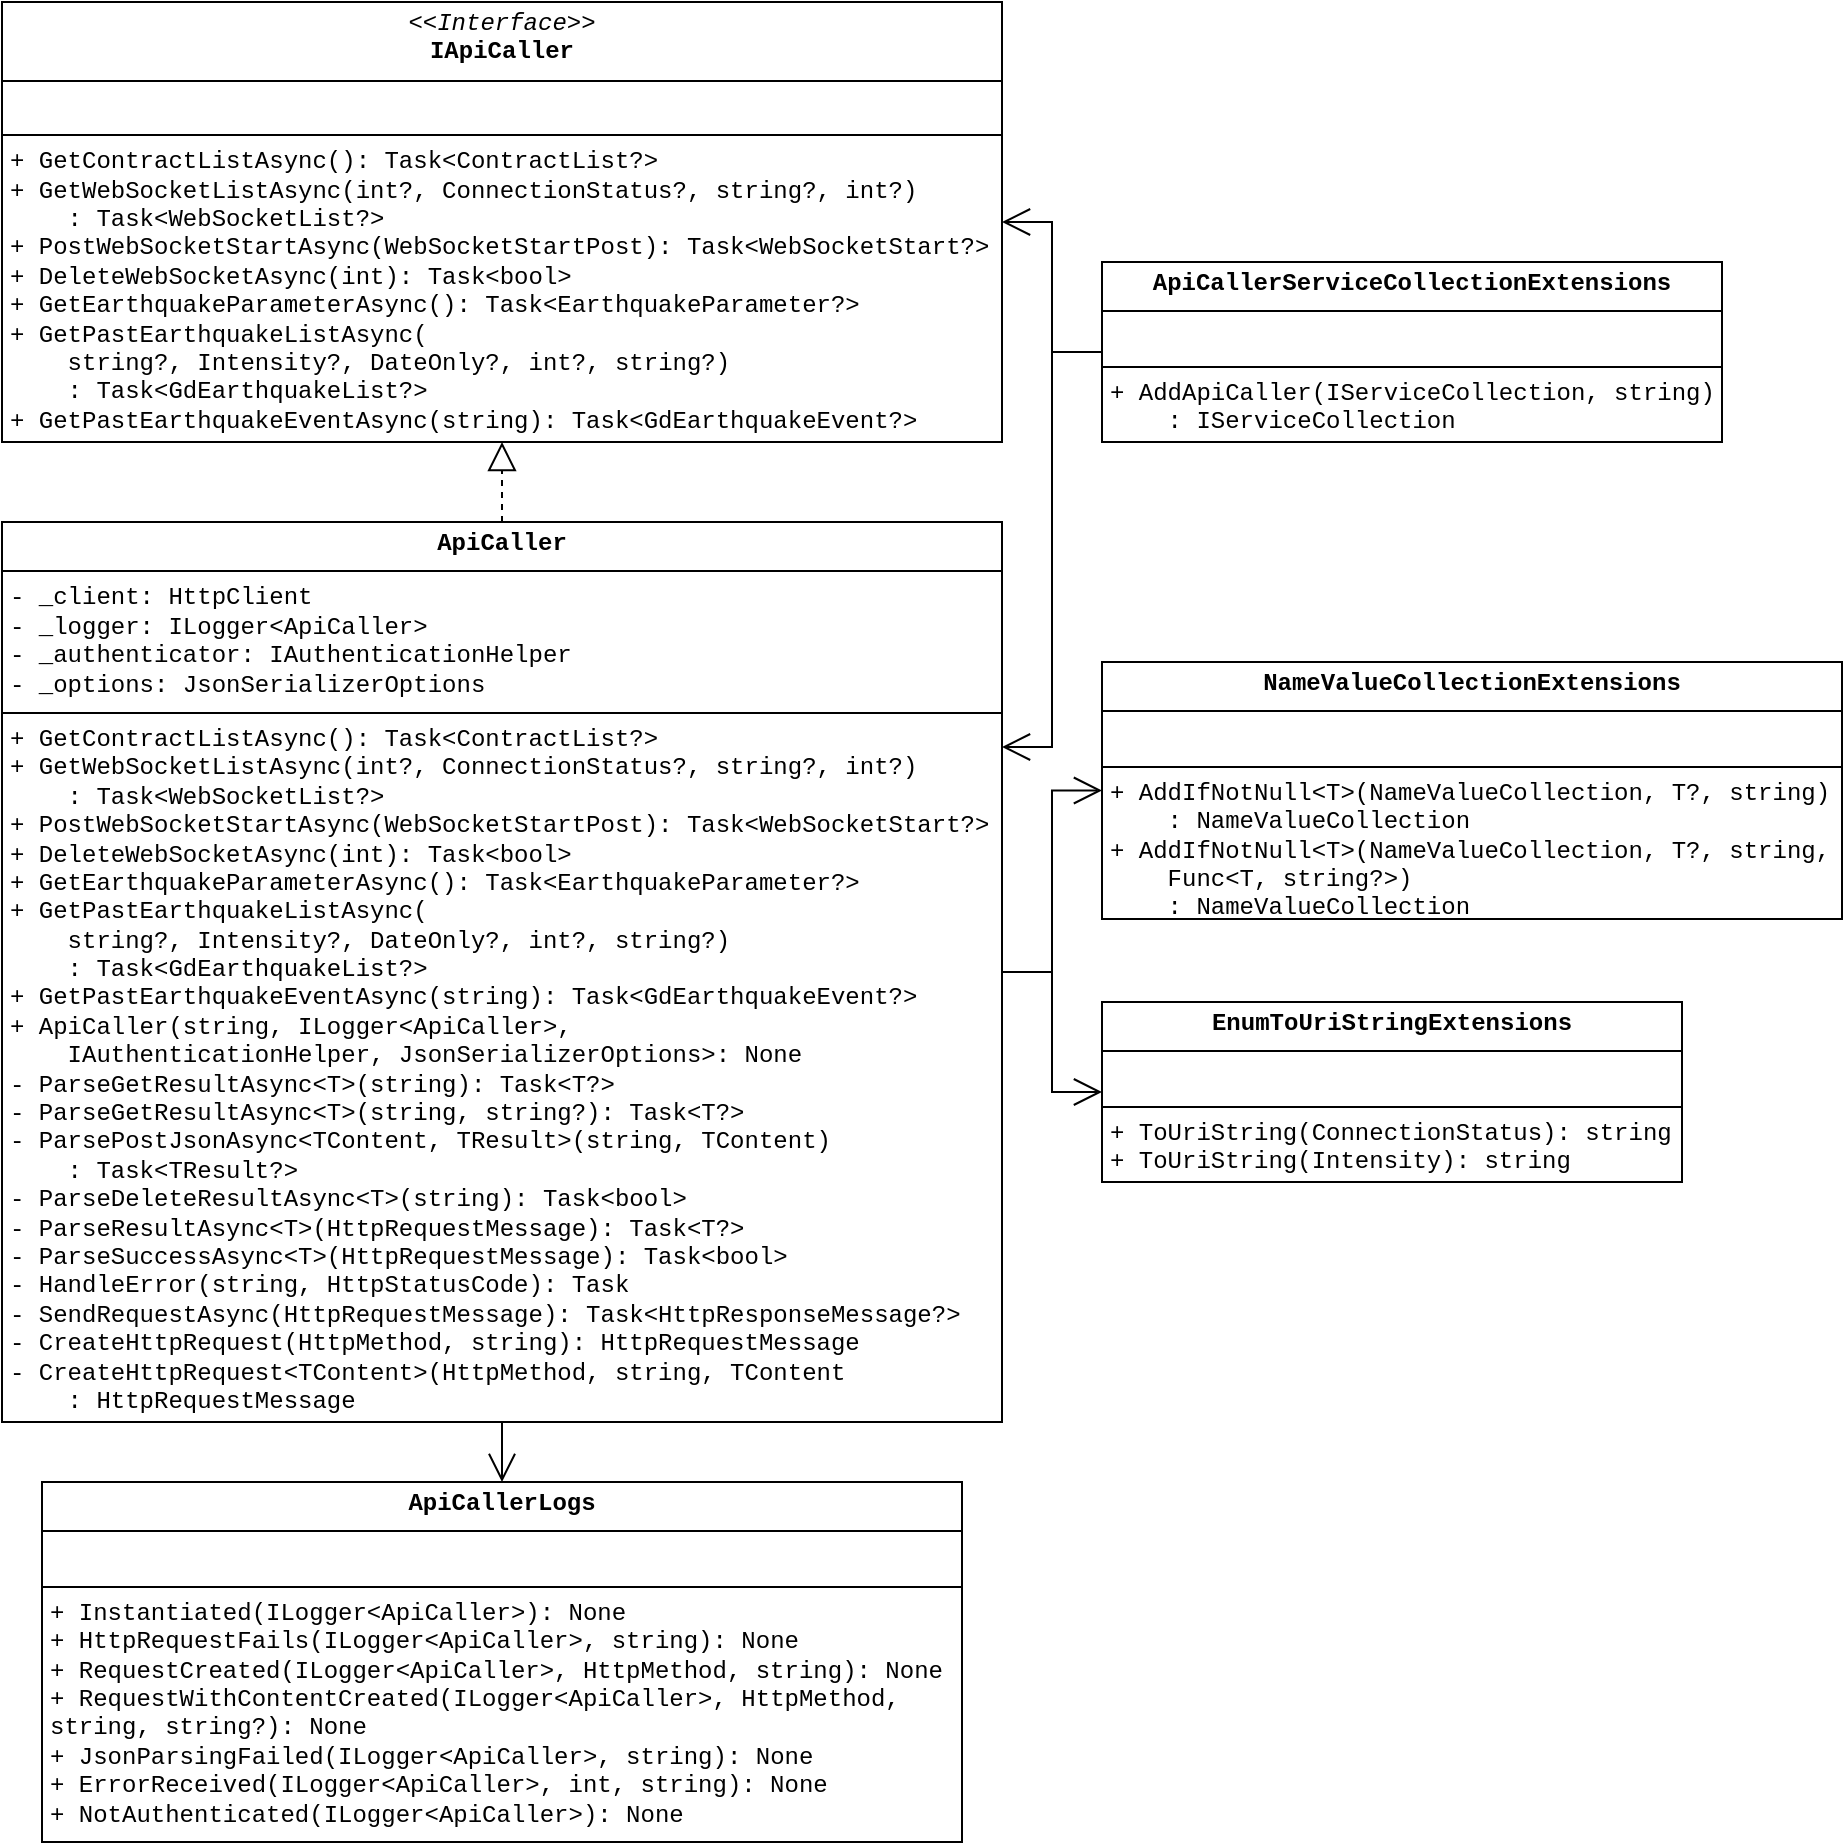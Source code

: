 <mxfile version="26.0.16">
  <diagram id="C5RBs43oDa-KdzZeNtuy" name="Page-1">
    <mxGraphModel dx="3059" dy="1032" grid="1" gridSize="10" guides="1" tooltips="1" connect="1" arrows="1" fold="1" page="1" pageScale="1" pageWidth="827" pageHeight="1169" math="0" shadow="0">
      <root>
        <mxCell id="WIyWlLk6GJQsqaUBKTNV-0" />
        <mxCell id="WIyWlLk6GJQsqaUBKTNV-1" parent="WIyWlLk6GJQsqaUBKTNV-0" />
        <mxCell id="iDxR7NSyhmdjJ9KRdK6U-24" value="&lt;p style=&quot;margin:0px;margin-top:4px;text-align:center;&quot;&gt;&lt;b&gt;ApiCallerLogs&lt;/b&gt;&lt;/p&gt;&lt;hr size=&quot;1&quot; style=&quot;border-style:solid;&quot;&gt;&lt;p style=&quot;margin:0px;margin-left:4px;&quot;&gt;&lt;br&gt;&lt;/p&gt;&lt;hr size=&quot;1&quot; style=&quot;border-style:solid;&quot;&gt;&lt;p style=&quot;margin:0px;margin-left:4px;&quot;&gt;+ Instantiated(ILogger&amp;lt;ApiCaller&amp;gt;): None&lt;/p&gt;&lt;p style=&quot;margin:0px;margin-left:4px;&quot;&gt;+ HttpRequestFails(&lt;span style=&quot;background-color: transparent; color: light-dark(rgb(0, 0, 0), rgb(255, 255, 255));&quot;&gt;ILogger&amp;lt;ApiCaller&amp;gt;, string): None&lt;/span&gt;&lt;/p&gt;&lt;p style=&quot;margin:0px;margin-left:4px;&quot;&gt;&lt;span style=&quot;background-color: transparent; color: light-dark(rgb(0, 0, 0), rgb(255, 255, 255));&quot;&gt;+ RequestCreated(&lt;/span&gt;&lt;span style=&quot;background-color: transparent; color: light-dark(rgb(0, 0, 0), rgb(255, 255, 255));&quot;&gt;ILogger&amp;lt;ApiCaller&amp;gt;, HttpMethod, string): None&lt;/span&gt;&lt;/p&gt;&lt;p style=&quot;margin:0px;margin-left:4px;&quot;&gt;&lt;span style=&quot;background-color: transparent; color: light-dark(rgb(0, 0, 0), rgb(255, 255, 255));&quot;&gt;+ RequestWithContentCreated(&lt;/span&gt;&lt;span style=&quot;background-color: transparent; color: light-dark(rgb(0, 0, 0), rgb(255, 255, 255));&quot;&gt;ILogger&amp;lt;ApiCaller&amp;gt;, HttpMethod, string, string?): None&lt;/span&gt;&lt;/p&gt;&lt;p style=&quot;margin:0px;margin-left:4px;&quot;&gt;&lt;span style=&quot;background-color: transparent; color: light-dark(rgb(0, 0, 0), rgb(255, 255, 255));&quot;&gt;+ JsonParsingFailed(&lt;/span&gt;&lt;span style=&quot;background-color: transparent; color: light-dark(rgb(0, 0, 0), rgb(255, 255, 255));&quot;&gt;ILogger&amp;lt;ApiCaller&amp;gt;, string): None&lt;/span&gt;&lt;/p&gt;&lt;p style=&quot;margin:0px;margin-left:4px;&quot;&gt;&lt;span style=&quot;background-color: transparent; color: light-dark(rgb(0, 0, 0), rgb(255, 255, 255));&quot;&gt;+ ErrorReceived(&lt;/span&gt;&lt;span style=&quot;background-color: transparent; color: light-dark(rgb(0, 0, 0), rgb(255, 255, 255));&quot;&gt;ILogger&amp;lt;ApiCaller&amp;gt;, int, string): None&lt;/span&gt;&lt;/p&gt;&lt;p style=&quot;margin:0px;margin-left:4px;&quot;&gt;&lt;span style=&quot;background-color: transparent; color: light-dark(rgb(0, 0, 0), rgb(255, 255, 255));&quot;&gt;+ NotAuthenticated(&lt;/span&gt;&lt;span style=&quot;background-color: transparent; color: light-dark(rgb(0, 0, 0), rgb(255, 255, 255));&quot;&gt;ILogger&amp;lt;ApiCaller&amp;gt;): None&lt;/span&gt;&lt;/p&gt;" style="verticalAlign=top;align=left;overflow=fill;html=1;whiteSpace=wrap;fontFamily=Courier New;" parent="WIyWlLk6GJQsqaUBKTNV-1" vertex="1">
          <mxGeometry x="-1610" y="760" width="460" height="180" as="geometry" />
        </mxCell>
        <mxCell id="ZXIbhLiGtZiZPt0HfrPu-0" value="&lt;p style=&quot;margin:0px;margin-top:4px;text-align:center;&quot;&gt;&lt;i&gt;&amp;lt;&amp;lt;Interface&amp;gt;&amp;gt;&lt;/i&gt;&lt;br&gt;&lt;b&gt;IApiCaller&lt;/b&gt;&lt;/p&gt;&lt;hr size=&quot;1&quot; style=&quot;border-style:solid;&quot;&gt;&lt;p style=&quot;margin:0px;margin-left:4px;&quot;&gt;&lt;br&gt;&lt;/p&gt;&lt;hr size=&quot;1&quot; style=&quot;border-style:solid;&quot;&gt;&lt;p style=&quot;margin:0px;margin-left:4px;&quot;&gt;+ GetContractListAsync(): Task&amp;lt;ContractList?&amp;gt;&lt;/p&gt;&lt;p style=&quot;margin:0px;margin-left:4px;&quot;&gt;+ GetWebSocketListAsync(int?, ConnectionStatus?, string?, int?)&lt;/p&gt;&lt;p style=&quot;margin:0px;margin-left:4px;&quot;&gt;&amp;nbsp; &amp;nbsp; : Task&amp;lt;WebSocketList?&amp;gt;&lt;/p&gt;&lt;p style=&quot;margin:0px;margin-left:4px;&quot;&gt;+ PostWebSocketStartAsync(WebSocketStartPost): Task&amp;lt;WebSocketStart?&amp;gt;&lt;/p&gt;&lt;p style=&quot;margin:0px;margin-left:4px;&quot;&gt;+ DeleteWebSocketAsync(int): Task&amp;lt;bool&amp;gt;&lt;/p&gt;&lt;p style=&quot;margin:0px;margin-left:4px;&quot;&gt;+ GetEarthquakeParameterAsync(): Task&amp;lt;EarthquakeParameter?&amp;gt;&lt;/p&gt;&lt;p style=&quot;margin:0px;margin-left:4px;&quot;&gt;+ GetPastEarthquakeListAsync(&lt;/p&gt;&lt;p style=&quot;margin:0px;margin-left:4px;&quot;&gt;&amp;nbsp; &amp;nbsp; string?,&amp;nbsp;&lt;span style=&quot;background-color: transparent; color: light-dark(rgb(0, 0, 0), rgb(255, 255, 255));&quot;&gt;Intensity?, DateOnly?, int?, string?)&lt;/span&gt;&lt;/p&gt;&lt;p style=&quot;margin:0px;margin-left:4px;&quot;&gt;&lt;span style=&quot;background-color: transparent; color: light-dark(rgb(0, 0, 0), rgb(255, 255, 255));&quot;&gt;&amp;nbsp; &amp;nbsp; : Task&amp;lt;GdEarthquakeList?&amp;gt;&lt;/span&gt;&lt;/p&gt;&lt;p style=&quot;margin:0px;margin-left:4px;&quot;&gt;+ GetPastEarthquakeEventAsync(string): Task&amp;lt;GdEarthquakeEvent?&amp;gt;&lt;/p&gt;" style="verticalAlign=top;align=left;overflow=fill;html=1;whiteSpace=wrap;fontFamily=Courier New;" vertex="1" parent="WIyWlLk6GJQsqaUBKTNV-1">
          <mxGeometry x="-1630" y="20" width="500" height="220" as="geometry" />
        </mxCell>
        <mxCell id="ZXIbhLiGtZiZPt0HfrPu-1" value="&lt;p style=&quot;margin:0px;margin-top:4px;text-align:center;&quot;&gt;&lt;b&gt;ApiCaller&lt;/b&gt;&lt;/p&gt;&lt;hr size=&quot;1&quot; style=&quot;border-style:solid;&quot;&gt;&lt;p style=&quot;margin:0px;margin-left:4px;&quot;&gt;- _client: HttpClient&lt;/p&gt;&lt;p style=&quot;margin:0px;margin-left:4px;&quot;&gt;- _logger: ILogger&amp;lt;ApiCaller&amp;gt;&lt;/p&gt;&lt;p style=&quot;margin:0px;margin-left:4px;&quot;&gt;- _authenticator: IAuthenticationHelper&lt;/p&gt;&lt;p style=&quot;margin:0px;margin-left:4px;&quot;&gt;- _options: JsonSerializerOptions&lt;/p&gt;&lt;hr size=&quot;1&quot; style=&quot;border-style:solid;&quot;&gt;&lt;p style=&quot;margin:0px;margin-left:4px;&quot;&gt;+ GetContractListAsync(): Task&amp;lt;ContractList?&amp;gt;&lt;/p&gt;&lt;p style=&quot;margin:0px;margin-left:4px;&quot;&gt;+ GetWebSocketListAsync(int?, ConnectionStatus?, string?, int?)&lt;/p&gt;&lt;p style=&quot;margin:0px;margin-left:4px;&quot;&gt;&amp;nbsp; &amp;nbsp; : Task&amp;lt;WebSocketList?&amp;gt;&lt;/p&gt;&lt;p style=&quot;margin:0px;margin-left:4px;&quot;&gt;+ PostWebSocketStartAsync(WebSocketStartPost): Task&amp;lt;WebSocketStart?&amp;gt;&lt;/p&gt;&lt;p style=&quot;margin:0px;margin-left:4px;&quot;&gt;+ DeleteWebSocketAsync(int): Task&amp;lt;bool&amp;gt;&lt;/p&gt;&lt;p style=&quot;margin:0px;margin-left:4px;&quot;&gt;+ GetEarthquakeParameterAsync(): Task&amp;lt;EarthquakeParameter?&amp;gt;&lt;/p&gt;&lt;p style=&quot;margin:0px;margin-left:4px;&quot;&gt;+ GetPastEarthquakeListAsync(&lt;/p&gt;&lt;p style=&quot;margin:0px;margin-left:4px;&quot;&gt;&amp;nbsp; &amp;nbsp; string?, Intensity?, DateOnly?, int?, string?)&lt;/p&gt;&lt;p style=&quot;margin:0px;margin-left:4px;&quot;&gt;&amp;nbsp; &amp;nbsp; : Task&amp;lt;GdEarthquakeList?&amp;gt;&lt;/p&gt;&lt;p style=&quot;margin:0px;margin-left:4px;&quot;&gt;+ GetPastEarthquakeEventAsync(string): Task&amp;lt;GdEarthquakeEvent?&amp;gt;&lt;/p&gt;&lt;p style=&quot;margin:0px;margin-left:4px;&quot;&gt;+ ApiCaller(string, ILogger&amp;lt;ApiCaller&amp;gt;,&lt;/p&gt;&lt;p style=&quot;margin:0px;margin-left:4px;&quot;&gt;&lt;span style=&quot;background-color: transparent; color: light-dark(rgb(0, 0, 0), rgb(255, 255, 255));&quot;&gt;&amp;nbsp; &amp;nbsp; IAuthenticationHelper, JsonSerializerOptions&amp;gt;: None&lt;/span&gt;&lt;/p&gt;&lt;p style=&quot;margin:0px;margin-left:4px;&quot;&gt;- ParseGetResultAsync&amp;lt;T&amp;gt;(string): Task&amp;lt;T?&amp;gt;&lt;/p&gt;&lt;p style=&quot;margin:0px;margin-left:4px;&quot;&gt;- ParseGetResultAsync&amp;lt;T&amp;gt;(string, string?): Task&amp;lt;T?&amp;gt;&lt;/p&gt;&lt;p style=&quot;margin:0px;margin-left:4px;&quot;&gt;- ParsePostJsonAsync&amp;lt;TContent, TResult&amp;gt;(string, TContent)&lt;/p&gt;&lt;p style=&quot;margin:0px;margin-left:4px;&quot;&gt;&amp;nbsp; &amp;nbsp; : Task&amp;lt;TResult?&amp;gt;&lt;/p&gt;&lt;p style=&quot;margin:0px;margin-left:4px;&quot;&gt;- ParseDeleteResultAsync&amp;lt;T&amp;gt;(string): Task&amp;lt;bool&amp;gt;&lt;/p&gt;&lt;p style=&quot;margin:0px;margin-left:4px;&quot;&gt;- ParseResultAsync&amp;lt;T&amp;gt;(HttpRequestMessage): Task&amp;lt;T?&amp;gt;&lt;/p&gt;&lt;p style=&quot;margin:0px;margin-left:4px;&quot;&gt;- ParseSuccessAsync&amp;lt;T&amp;gt;(HttpRequestMessage): Task&amp;lt;bool&amp;gt;&lt;/p&gt;&lt;p style=&quot;margin:0px;margin-left:4px;&quot;&gt;- HandleError(string, HttpStatusCode): Task&lt;/p&gt;&lt;p style=&quot;margin:0px;margin-left:4px;&quot;&gt;- SendRequestAsync(HttpRequestMessage): Task&amp;lt;HttpResponseMessage?&amp;gt;&lt;/p&gt;&lt;p style=&quot;margin:0px;margin-left:4px;&quot;&gt;- CreateHttpRequest(HttpMethod, string): HttpRequestMessage&lt;/p&gt;&lt;p style=&quot;margin:0px;margin-left:4px;&quot;&gt;- CreateHttpRequest&amp;lt;TContent&amp;gt;(HttpMethod, string, TContent&lt;/p&gt;&lt;p style=&quot;margin:0px;margin-left:4px;&quot;&gt;&amp;nbsp; &amp;nbsp; : HttpRequestMessage&lt;/p&gt;" style="verticalAlign=top;align=left;overflow=fill;html=1;whiteSpace=wrap;fontFamily=Courier New;" vertex="1" parent="WIyWlLk6GJQsqaUBKTNV-1">
          <mxGeometry x="-1630" y="280" width="500" height="450" as="geometry" />
        </mxCell>
        <mxCell id="ZXIbhLiGtZiZPt0HfrPu-2" value="&lt;p style=&quot;margin:0px;margin-top:4px;text-align:center;&quot;&gt;&lt;b&gt;EnumToUriStringExtensions&lt;/b&gt;&lt;/p&gt;&lt;hr size=&quot;1&quot; style=&quot;border-style:solid;&quot;&gt;&lt;p style=&quot;margin:0px;margin-left:4px;&quot;&gt;&lt;br&gt;&lt;/p&gt;&lt;hr size=&quot;1&quot; style=&quot;border-style:solid;&quot;&gt;&lt;p style=&quot;margin:0px;margin-left:4px;&quot;&gt;+ ToUriString(ConnectionStatus): string&lt;/p&gt;&lt;p style=&quot;margin:0px;margin-left:4px;&quot;&gt;+ ToUriString(Intensity): string&lt;/p&gt;" style="verticalAlign=top;align=left;overflow=fill;html=1;whiteSpace=wrap;fontFamily=Courier New;" vertex="1" parent="WIyWlLk6GJQsqaUBKTNV-1">
          <mxGeometry x="-1080" y="520" width="290" height="90" as="geometry" />
        </mxCell>
        <mxCell id="ZXIbhLiGtZiZPt0HfrPu-3" value="&lt;p style=&quot;margin:0px;margin-top:4px;text-align:center;&quot;&gt;&lt;b&gt;NameValueCollectionExtensions&lt;/b&gt;&lt;/p&gt;&lt;hr size=&quot;1&quot; style=&quot;border-style:solid;&quot;&gt;&lt;p style=&quot;margin:0px;margin-left:4px;&quot;&gt;&lt;br&gt;&lt;/p&gt;&lt;hr size=&quot;1&quot; style=&quot;border-style:solid;&quot;&gt;&lt;p style=&quot;margin:0px;margin-left:4px;&quot;&gt;+ AddIfNotNull&amp;lt;T&amp;gt;(NameValueCollection, T?, string)&lt;/p&gt;&lt;p style=&quot;margin:0px;margin-left:4px;&quot;&gt;&amp;nbsp; &amp;nbsp; : NameValueCollection&lt;/p&gt;&lt;p style=&quot;margin:0px;margin-left:4px;&quot;&gt;+ AddIfNotNull&amp;lt;T&amp;gt;(NameValueCollection, T?, string,&lt;/p&gt;&lt;p style=&quot;margin:0px;margin-left:4px;&quot;&gt;&amp;nbsp; &amp;nbsp; Func&amp;lt;T, string?&amp;gt;)&lt;/p&gt;&lt;p style=&quot;margin:0px;margin-left:4px;&quot;&gt;&amp;nbsp; &amp;nbsp; : NameValueCollection&lt;/p&gt;" style="verticalAlign=top;align=left;overflow=fill;html=1;whiteSpace=wrap;fontFamily=Courier New;" vertex="1" parent="WIyWlLk6GJQsqaUBKTNV-1">
          <mxGeometry x="-1080" y="350" width="370" height="128.5" as="geometry" />
        </mxCell>
        <mxCell id="ZXIbhLiGtZiZPt0HfrPu-4" value="&lt;p style=&quot;margin:0px;margin-top:4px;text-align:center;&quot;&gt;&lt;b&gt;ApiCallerServiceCollectionExtensions&lt;/b&gt;&lt;/p&gt;&lt;hr size=&quot;1&quot; style=&quot;border-style:solid;&quot;&gt;&lt;p style=&quot;margin:0px;margin-left:4px;&quot;&gt;&lt;br&gt;&lt;/p&gt;&lt;hr size=&quot;1&quot; style=&quot;border-style:solid;&quot;&gt;&lt;p style=&quot;margin:0px;margin-left:4px;&quot;&gt;+ AddApiCaller(IServiceCollection, string)&lt;/p&gt;&lt;p style=&quot;margin:0px;margin-left:4px;&quot;&gt;&amp;nbsp; &amp;nbsp; : IServiceCollection&lt;/p&gt;" style="verticalAlign=top;align=left;overflow=fill;html=1;whiteSpace=wrap;fontFamily=Courier New;" vertex="1" parent="WIyWlLk6GJQsqaUBKTNV-1">
          <mxGeometry x="-1080" y="150" width="310" height="90" as="geometry" />
        </mxCell>
        <mxCell id="ZXIbhLiGtZiZPt0HfrPu-6" value="" style="endArrow=block;dashed=1;endFill=0;endSize=12;html=1;rounded=0;entryX=0.5;entryY=1;entryDx=0;entryDy=0;exitX=0.5;exitY=0;exitDx=0;exitDy=0;" edge="1" parent="WIyWlLk6GJQsqaUBKTNV-1" source="ZXIbhLiGtZiZPt0HfrPu-1" target="ZXIbhLiGtZiZPt0HfrPu-0">
          <mxGeometry width="160" relative="1" as="geometry">
            <mxPoint x="-1260" y="500" as="sourcePoint" />
            <mxPoint x="-1100" y="500" as="targetPoint" />
          </mxGeometry>
        </mxCell>
        <mxCell id="ZXIbhLiGtZiZPt0HfrPu-8" value="" style="endArrow=open;endFill=1;endSize=12;html=1;rounded=0;exitX=0.5;exitY=1;exitDx=0;exitDy=0;entryX=0.5;entryY=0;entryDx=0;entryDy=0;" edge="1" parent="WIyWlLk6GJQsqaUBKTNV-1" source="ZXIbhLiGtZiZPt0HfrPu-1" target="iDxR7NSyhmdjJ9KRdK6U-24">
          <mxGeometry width="160" relative="1" as="geometry">
            <mxPoint x="-1260" y="1120" as="sourcePoint" />
            <mxPoint x="-1100" y="1120" as="targetPoint" />
          </mxGeometry>
        </mxCell>
        <mxCell id="ZXIbhLiGtZiZPt0HfrPu-10" value="" style="endArrow=open;endFill=1;endSize=12;html=1;rounded=0;entryX=0;entryY=0.5;entryDx=0;entryDy=0;exitX=1;exitY=0.5;exitDx=0;exitDy=0;edgeStyle=elbowEdgeStyle;" edge="1" parent="WIyWlLk6GJQsqaUBKTNV-1" source="ZXIbhLiGtZiZPt0HfrPu-1" target="ZXIbhLiGtZiZPt0HfrPu-3">
          <mxGeometry width="160" relative="1" as="geometry">
            <mxPoint x="-970" y="530" as="sourcePoint" />
            <mxPoint x="-810" y="530" as="targetPoint" />
          </mxGeometry>
        </mxCell>
        <mxCell id="ZXIbhLiGtZiZPt0HfrPu-11" value="" style="endArrow=open;endFill=1;endSize=12;html=1;rounded=0;entryX=0;entryY=0.5;entryDx=0;entryDy=0;exitX=1;exitY=0.5;exitDx=0;exitDy=0;edgeStyle=elbowEdgeStyle;" edge="1" parent="WIyWlLk6GJQsqaUBKTNV-1" source="ZXIbhLiGtZiZPt0HfrPu-1" target="ZXIbhLiGtZiZPt0HfrPu-2">
          <mxGeometry width="160" relative="1" as="geometry">
            <mxPoint x="-1120" y="515" as="sourcePoint" />
            <mxPoint x="-1070" y="424" as="targetPoint" />
          </mxGeometry>
        </mxCell>
        <mxCell id="ZXIbhLiGtZiZPt0HfrPu-12" value="" style="endArrow=open;endFill=1;endSize=12;html=1;rounded=0;entryX=1;entryY=0.5;entryDx=0;entryDy=0;exitX=0;exitY=0.5;exitDx=0;exitDy=0;edgeStyle=elbowEdgeStyle;" edge="1" parent="WIyWlLk6GJQsqaUBKTNV-1" source="ZXIbhLiGtZiZPt0HfrPu-4" target="ZXIbhLiGtZiZPt0HfrPu-0">
          <mxGeometry width="160" relative="1" as="geometry">
            <mxPoint x="-1120" y="515" as="sourcePoint" />
            <mxPoint x="-1070" y="575" as="targetPoint" />
          </mxGeometry>
        </mxCell>
        <mxCell id="ZXIbhLiGtZiZPt0HfrPu-13" value="" style="endArrow=open;endFill=1;endSize=12;html=1;rounded=0;entryX=1;entryY=0.25;entryDx=0;entryDy=0;exitX=0;exitY=0.5;exitDx=0;exitDy=0;edgeStyle=elbowEdgeStyle;" edge="1" parent="WIyWlLk6GJQsqaUBKTNV-1" source="ZXIbhLiGtZiZPt0HfrPu-4" target="ZXIbhLiGtZiZPt0HfrPu-1">
          <mxGeometry width="160" relative="1" as="geometry">
            <mxPoint x="-1070" y="205" as="sourcePoint" />
            <mxPoint x="-1120" y="140" as="targetPoint" />
          </mxGeometry>
        </mxCell>
      </root>
    </mxGraphModel>
  </diagram>
</mxfile>
